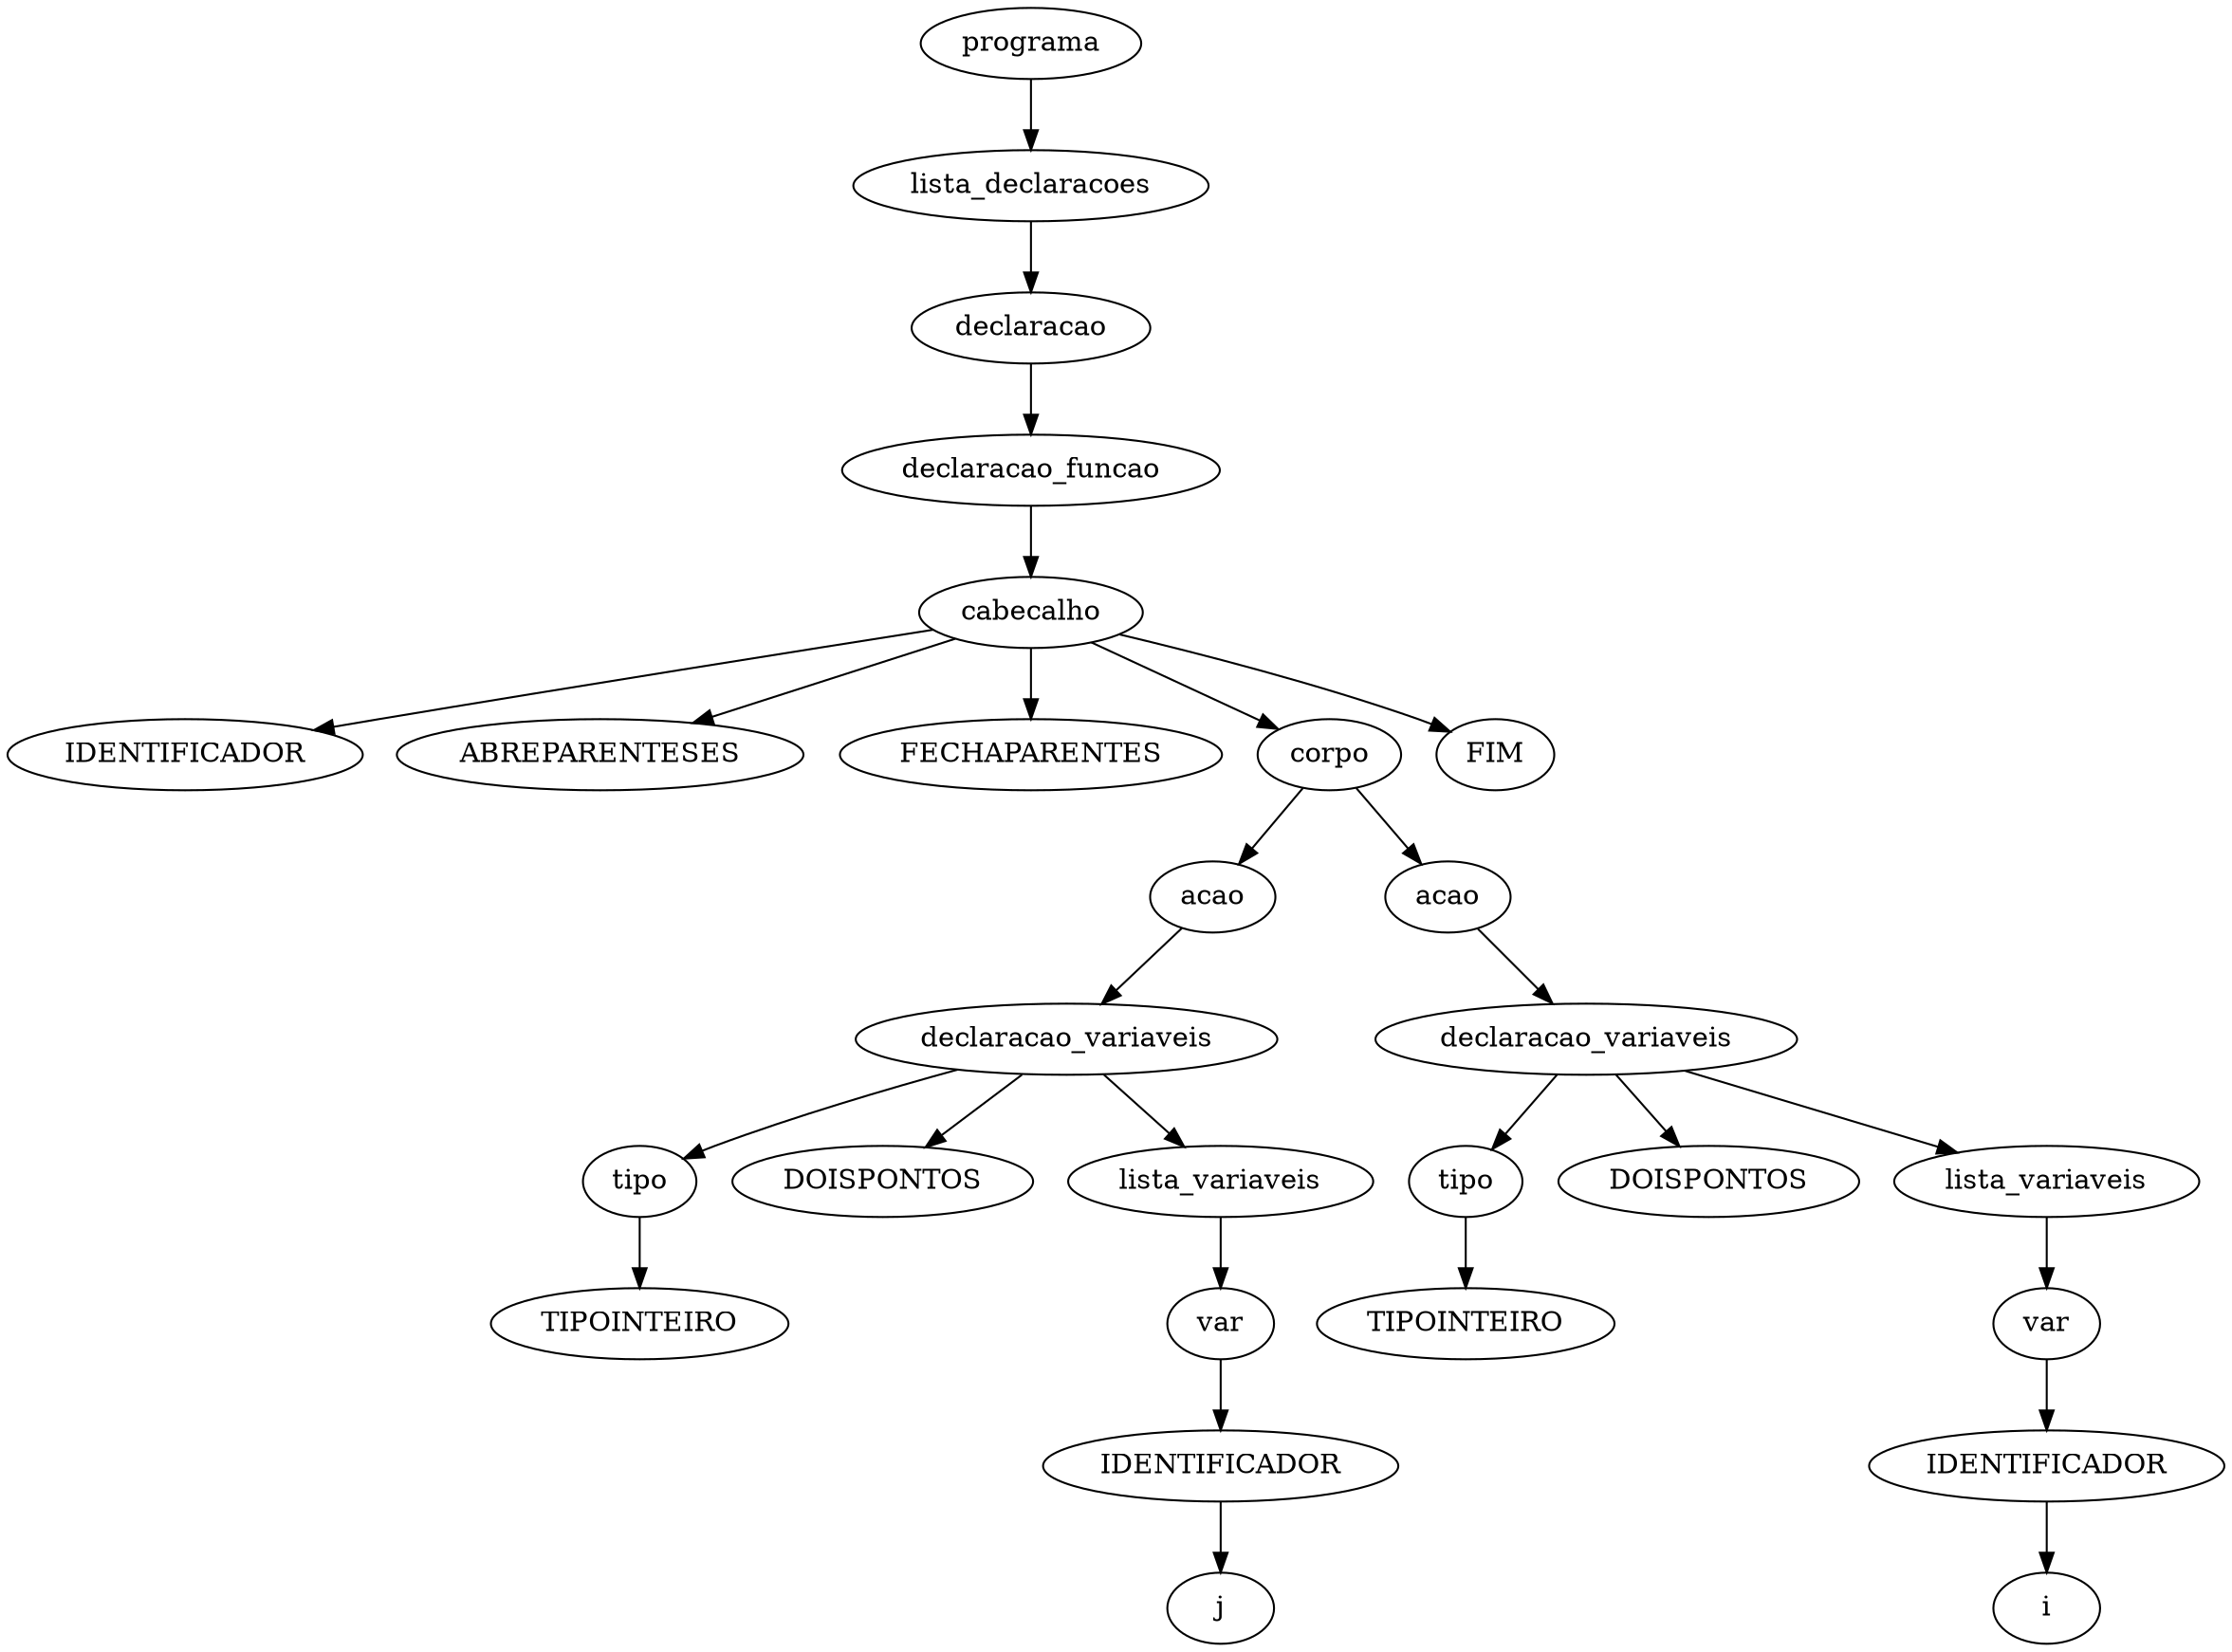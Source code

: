 digraph{
	A1[label="programa"];
	A2[label="lista_declaracoes"];
	A1 -> A2;
	A3[label="declaracao"];
	A2 -> A3;
	A4[label="declaracao_funcao"];
	A3 -> A4;
	A5[label="cabecalho"];
	A4 -> A5;
	A6[label="IDENTIFICADOR"];
	A7[label="ABREPARENTESES"];
	A8[label="FECHAPARENTES"];
	A9[label="corpo"];
	A10[label="FIM"];
	A5 -> A6;
	A5 -> A7;
	A5 -> A8;
	A5 -> A9;
	A5 -> A10;
	A11[label="acao"];
	A9 -> A11;
	A12[label="declaracao_variaveis"];
	A11 -> A12;
	A13[label="tipo"];
	A14[label="DOISPONTOS"];
	A15[label="lista_variaveis"];
	A12 -> A13;
	A12 -> A14;
	A12 -> A15;
	A16[label="TIPOINTEIRO"];
	A13 -> A16;
	A17[label="var"];
	A15 -> A17;
	A18[label="IDENTIFICADOR"];
	A17 -> A18;
	A19[label="j"];
	A18 -> A19;
	A20[label="acao"];
	A9 -> A20;
	A21[label="declaracao_variaveis"];
	A20 -> A21;
	A22[label="tipo"];
	A21 -> A22;
	A23[label="DOISPONTOS"];
	A21 -> A23;
	A24[label="lista_variaveis"];
	A21 -> A24;
	A25[label="var"];
	A24 -> A25;
	A26[label="IDENTIFICADOR"];
	A25 -> A26;
	A27[label="i"];
	A26 -> A27;
	A28[label="TIPOINTEIRO"];
	A22 -> A28;
}
